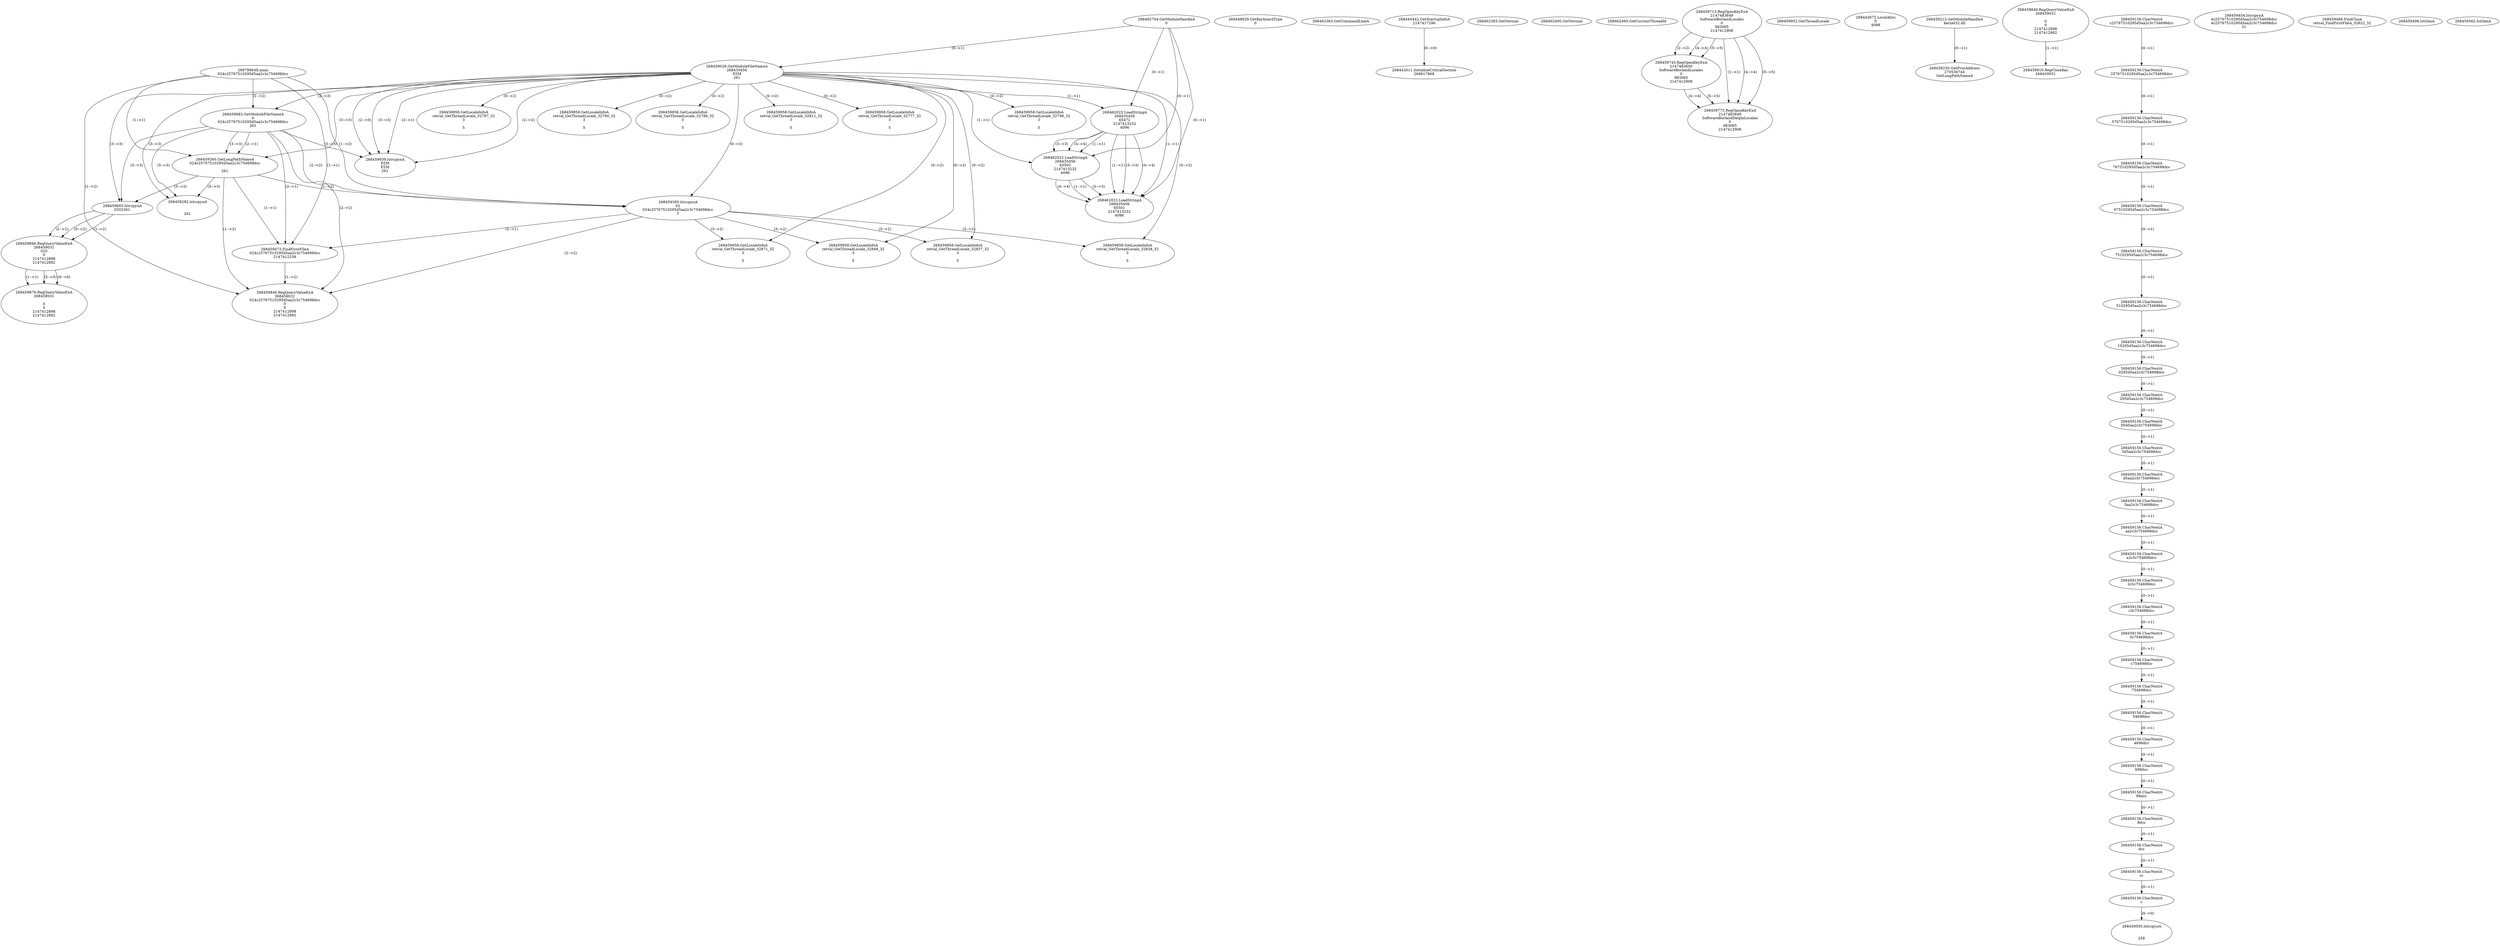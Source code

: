 // Global SCDG with merge call
digraph {
	0 [label="268798648.main
024c25767510295d5aa2c3c754698dcc"]
	1 [label="268462704.GetModuleHandleA
0"]
	2 [label="268448929.GetKeyboardType
0"]
	3 [label="268462363.GetCommandLineA
"]
	4 [label="268440442.GetStartupInfoA
2147417296"]
	5 [label="268462383.GetVersion
"]
	6 [label="268462400.GetVersion
"]
	7 [label="268462460.GetCurrentThreadId
"]
	8 [label="268459026.GetModuleFileNameA
268435456
PZM
261"]
	1 -> 8 [label="(0-->1)"]
	9 [label="268459683.GetModuleFileNameA
0
024c25767510295d5aa2c3c754698dcc
261"]
	0 -> 9 [label="(1-->2)"]
	8 -> 9 [label="(3-->3)"]
	10 [label="268459713.RegOpenKeyExA
2147483649
Software\Borland\Locales
0
983065
2147412908"]
	11 [label="268459743.RegOpenKeyExA
2147483650
Software\Borland\Locales
0
983065
2147412908"]
	10 -> 11 [label="(2-->2)"]
	10 -> 11 [label="(4-->4)"]
	10 -> 11 [label="(5-->5)"]
	12 [label="268459773.RegOpenKeyExA
2147483649
Software\Borland\Delphi\Locales
0
983065
2147412908"]
	10 -> 12 [label="(1-->1)"]
	10 -> 12 [label="(4-->4)"]
	11 -> 12 [label="(4-->4)"]
	10 -> 12 [label="(5-->5)"]
	11 -> 12 [label="(5-->5)"]
	13 [label="268459939.lstrcpynA
PZM
PZM
261"]
	8 -> 13 [label="(2-->1)"]
	8 -> 13 [label="(2-->2)"]
	8 -> 13 [label="(3-->3)"]
	9 -> 13 [label="(3-->3)"]
	8 -> 13 [label="(2-->0)"]
	14 [label="268459952.GetThreadLocale
"]
	15 [label="268459958.GetLocaleInfoA
retval_GetThreadLocale_32777_32
3

5"]
	8 -> 15 [label="(0-->2)"]
	16 [label="268462022.LoadStringA
268435456
65472
2147413232
4096"]
	1 -> 16 [label="(0-->1)"]
	8 -> 16 [label="(1-->1)"]
	17 [label="268442611.InitializeCriticalSection
268817868"]
	4 -> 17 [label="(0-->0)"]
	18 [label="268442672.LocalAlloc
0
4088"]
	19 [label="268459213.GetModuleHandleA
kernel32.dll"]
	20 [label="268459230.GetProcAddress
270536744
GetLongPathNameA"]
	19 -> 20 [label="(0-->1)"]
	21 [label="268459260.GetLongPathNameA
024c25767510295d5aa2c3c754698dcc

261"]
	0 -> 21 [label="(1-->1)"]
	9 -> 21 [label="(2-->1)"]
	8 -> 21 [label="(3-->3)"]
	9 -> 21 [label="(3-->3)"]
	22 [label="268459282.lstrcpynA


261"]
	8 -> 22 [label="(3-->3)"]
	9 -> 22 [label="(3-->3)"]
	21 -> 22 [label="(3-->3)"]
	23 [label="268459846.RegQueryValueExA
268459031

0
0
2147412898
2147412892"]
	24 [label="268459910.RegCloseKey
268459031"]
	23 -> 24 [label="(1-->1)"]
	25 [label="268459958.GetLocaleInfoA
retval_GetThreadLocale_32798_32
3

5"]
	8 -> 25 [label="(0-->2)"]
	26 [label="268462022.LoadStringA
268435456
65503
2147413232
4096"]
	1 -> 26 [label="(0-->1)"]
	8 -> 26 [label="(1-->1)"]
	16 -> 26 [label="(1-->1)"]
	16 -> 26 [label="(3-->3)"]
	16 -> 26 [label="(4-->4)"]
	27 [label="268459395.lstrcpynA
02
024c25767510295d5aa2c3c754698dcc
3"]
	0 -> 27 [label="(1-->2)"]
	9 -> 27 [label="(2-->2)"]
	21 -> 27 [label="(1-->2)"]
	8 -> 27 [label="(0-->3)"]
	28 [label="268459156.CharNextA
c25767510295d5aa2c3c754698dcc"]
	29 [label="268459156.CharNextA
25767510295d5aa2c3c754698dcc"]
	28 -> 29 [label="(0-->1)"]
	30 [label="268459156.CharNextA
5767510295d5aa2c3c754698dcc"]
	29 -> 30 [label="(0-->1)"]
	31 [label="268459156.CharNextA
767510295d5aa2c3c754698dcc"]
	30 -> 31 [label="(0-->1)"]
	32 [label="268459156.CharNextA
67510295d5aa2c3c754698dcc"]
	31 -> 32 [label="(0-->1)"]
	33 [label="268459156.CharNextA
7510295d5aa2c3c754698dcc"]
	32 -> 33 [label="(0-->1)"]
	34 [label="268459156.CharNextA
510295d5aa2c3c754698dcc"]
	33 -> 34 [label="(0-->1)"]
	35 [label="268459156.CharNextA
10295d5aa2c3c754698dcc"]
	34 -> 35 [label="(0-->1)"]
	36 [label="268459156.CharNextA
0295d5aa2c3c754698dcc"]
	35 -> 36 [label="(0-->1)"]
	37 [label="268459156.CharNextA
295d5aa2c3c754698dcc"]
	36 -> 37 [label="(0-->1)"]
	38 [label="268459156.CharNextA
95d5aa2c3c754698dcc"]
	37 -> 38 [label="(0-->1)"]
	39 [label="268459156.CharNextA
5d5aa2c3c754698dcc"]
	38 -> 39 [label="(0-->1)"]
	40 [label="268459156.CharNextA
d5aa2c3c754698dcc"]
	39 -> 40 [label="(0-->1)"]
	41 [label="268459156.CharNextA
5aa2c3c754698dcc"]
	40 -> 41 [label="(0-->1)"]
	42 [label="268459156.CharNextA
aa2c3c754698dcc"]
	41 -> 42 [label="(0-->1)"]
	43 [label="268459156.CharNextA
a2c3c754698dcc"]
	42 -> 43 [label="(0-->1)"]
	44 [label="268459156.CharNextA
2c3c754698dcc"]
	43 -> 44 [label="(0-->1)"]
	45 [label="268459156.CharNextA
c3c754698dcc"]
	44 -> 45 [label="(0-->1)"]
	46 [label="268459156.CharNextA
3c754698dcc"]
	45 -> 46 [label="(0-->1)"]
	47 [label="268459156.CharNextA
c754698dcc"]
	46 -> 47 [label="(0-->1)"]
	48 [label="268459156.CharNextA
754698dcc"]
	47 -> 48 [label="(0-->1)"]
	49 [label="268459156.CharNextA
54698dcc"]
	48 -> 49 [label="(0-->1)"]
	50 [label="268459156.CharNextA
4698dcc"]
	49 -> 50 [label="(0-->1)"]
	51 [label="268459156.CharNextA
698dcc"]
	50 -> 51 [label="(0-->1)"]
	52 [label="268459156.CharNextA
98dcc"]
	51 -> 52 [label="(0-->1)"]
	53 [label="268459156.CharNextA
8dcc"]
	52 -> 53 [label="(0-->1)"]
	54 [label="268459156.CharNextA
dcc"]
	53 -> 54 [label="(0-->1)"]
	55 [label="268459156.CharNextA
cc"]
	54 -> 55 [label="(0-->1)"]
	56 [label="268459156.CharNextA
c"]
	55 -> 56 [label="(0-->1)"]
	57 [label="268459454.lstrcpynA
4c25767510295d5aa2c3c754698dcc
4c25767510295d5aa2c3c754698dcc
31"]
	58 [label="268459473.FindFirstFileA
024c25767510295d5aa2c3c754698dcc
2147412258"]
	0 -> 58 [label="(1-->1)"]
	9 -> 58 [label="(2-->1)"]
	21 -> 58 [label="(1-->1)"]
	27 -> 58 [label="(2-->1)"]
	59 [label="268459486.FindClose
retval_FindFirstFileA_32822_32"]
	60 [label="268459498.lstrlenA
"]
	61 [label="268459550.lstrcpynA


258"]
	56 -> 61 [label="(0-->0)"]
	62 [label="268459562.lstrlenA
"]
	63 [label="268459603.lstrcpynA
02\
02\
261"]
	8 -> 63 [label="(3-->3)"]
	9 -> 63 [label="(3-->3)"]
	21 -> 63 [label="(3-->3)"]
	64 [label="268459846.RegQueryValueExA
268459031
02\
0
0
2147412898
2147412892"]
	63 -> 64 [label="(1-->2)"]
	63 -> 64 [label="(2-->2)"]
	63 -> 64 [label="(0-->2)"]
	65 [label="268459958.GetLocaleInfoA
retval_GetThreadLocale_32848_32
3

5"]
	8 -> 65 [label="(0-->2)"]
	27 -> 65 [label="(3-->2)"]
	66 [label="268459846.RegQueryValueExA
268459031
024c25767510295d5aa2c3c754698dcc
0
0
2147412898
2147412892"]
	0 -> 66 [label="(1-->2)"]
	9 -> 66 [label="(2-->2)"]
	21 -> 66 [label="(1-->2)"]
	27 -> 66 [label="(2-->2)"]
	58 -> 66 [label="(1-->2)"]
	67 [label="268459958.GetLocaleInfoA
retval_GetThreadLocale_32871_32
3

5"]
	8 -> 67 [label="(0-->2)"]
	27 -> 67 [label="(3-->2)"]
	68 [label="268459876.RegQueryValueExA
268459031

0
0
2147412898
2147412892"]
	64 -> 68 [label="(1-->1)"]
	64 -> 68 [label="(5-->5)"]
	64 -> 68 [label="(6-->6)"]
	69 [label="268459958.GetLocaleInfoA
retval_GetThreadLocale_32837_32
3

5"]
	8 -> 69 [label="(0-->2)"]
	27 -> 69 [label="(3-->2)"]
	70 [label="268462022.LoadStringA
268435456
65501
2147413232
4096"]
	1 -> 70 [label="(0-->1)"]
	8 -> 70 [label="(1-->1)"]
	16 -> 70 [label="(1-->1)"]
	26 -> 70 [label="(1-->1)"]
	16 -> 70 [label="(3-->3)"]
	26 -> 70 [label="(3-->3)"]
	16 -> 70 [label="(4-->4)"]
	26 -> 70 [label="(4-->4)"]
	71 [label="268459958.GetLocaleInfoA
retval_GetThreadLocale_32787_32
3

5"]
	8 -> 71 [label="(0-->2)"]
	72 [label="268459958.GetLocaleInfoA
retval_GetThreadLocale_32790_32
3

5"]
	8 -> 72 [label="(0-->2)"]
	73 [label="268459958.GetLocaleInfoA
retval_GetThreadLocale_32786_32
3

5"]
	8 -> 73 [label="(0-->2)"]
	74 [label="268459958.GetLocaleInfoA
retval_GetThreadLocale_32838_32
3

5"]
	8 -> 74 [label="(0-->2)"]
	27 -> 74 [label="(3-->2)"]
	75 [label="268459958.GetLocaleInfoA
retval_GetThreadLocale_32811_32
3

5"]
	8 -> 75 [label="(0-->2)"]
}

